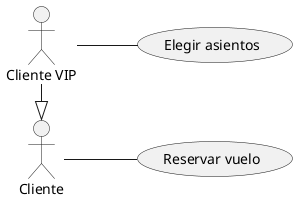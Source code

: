 @startuml
'https://plantuml.com/use-case-diagram

left to right direction

actor "Cliente VIP" as VIP

Cliente -- (Reservar vuelo)
VIP -- (Elegir asientos)

VIP -|> Cliente

@enduml